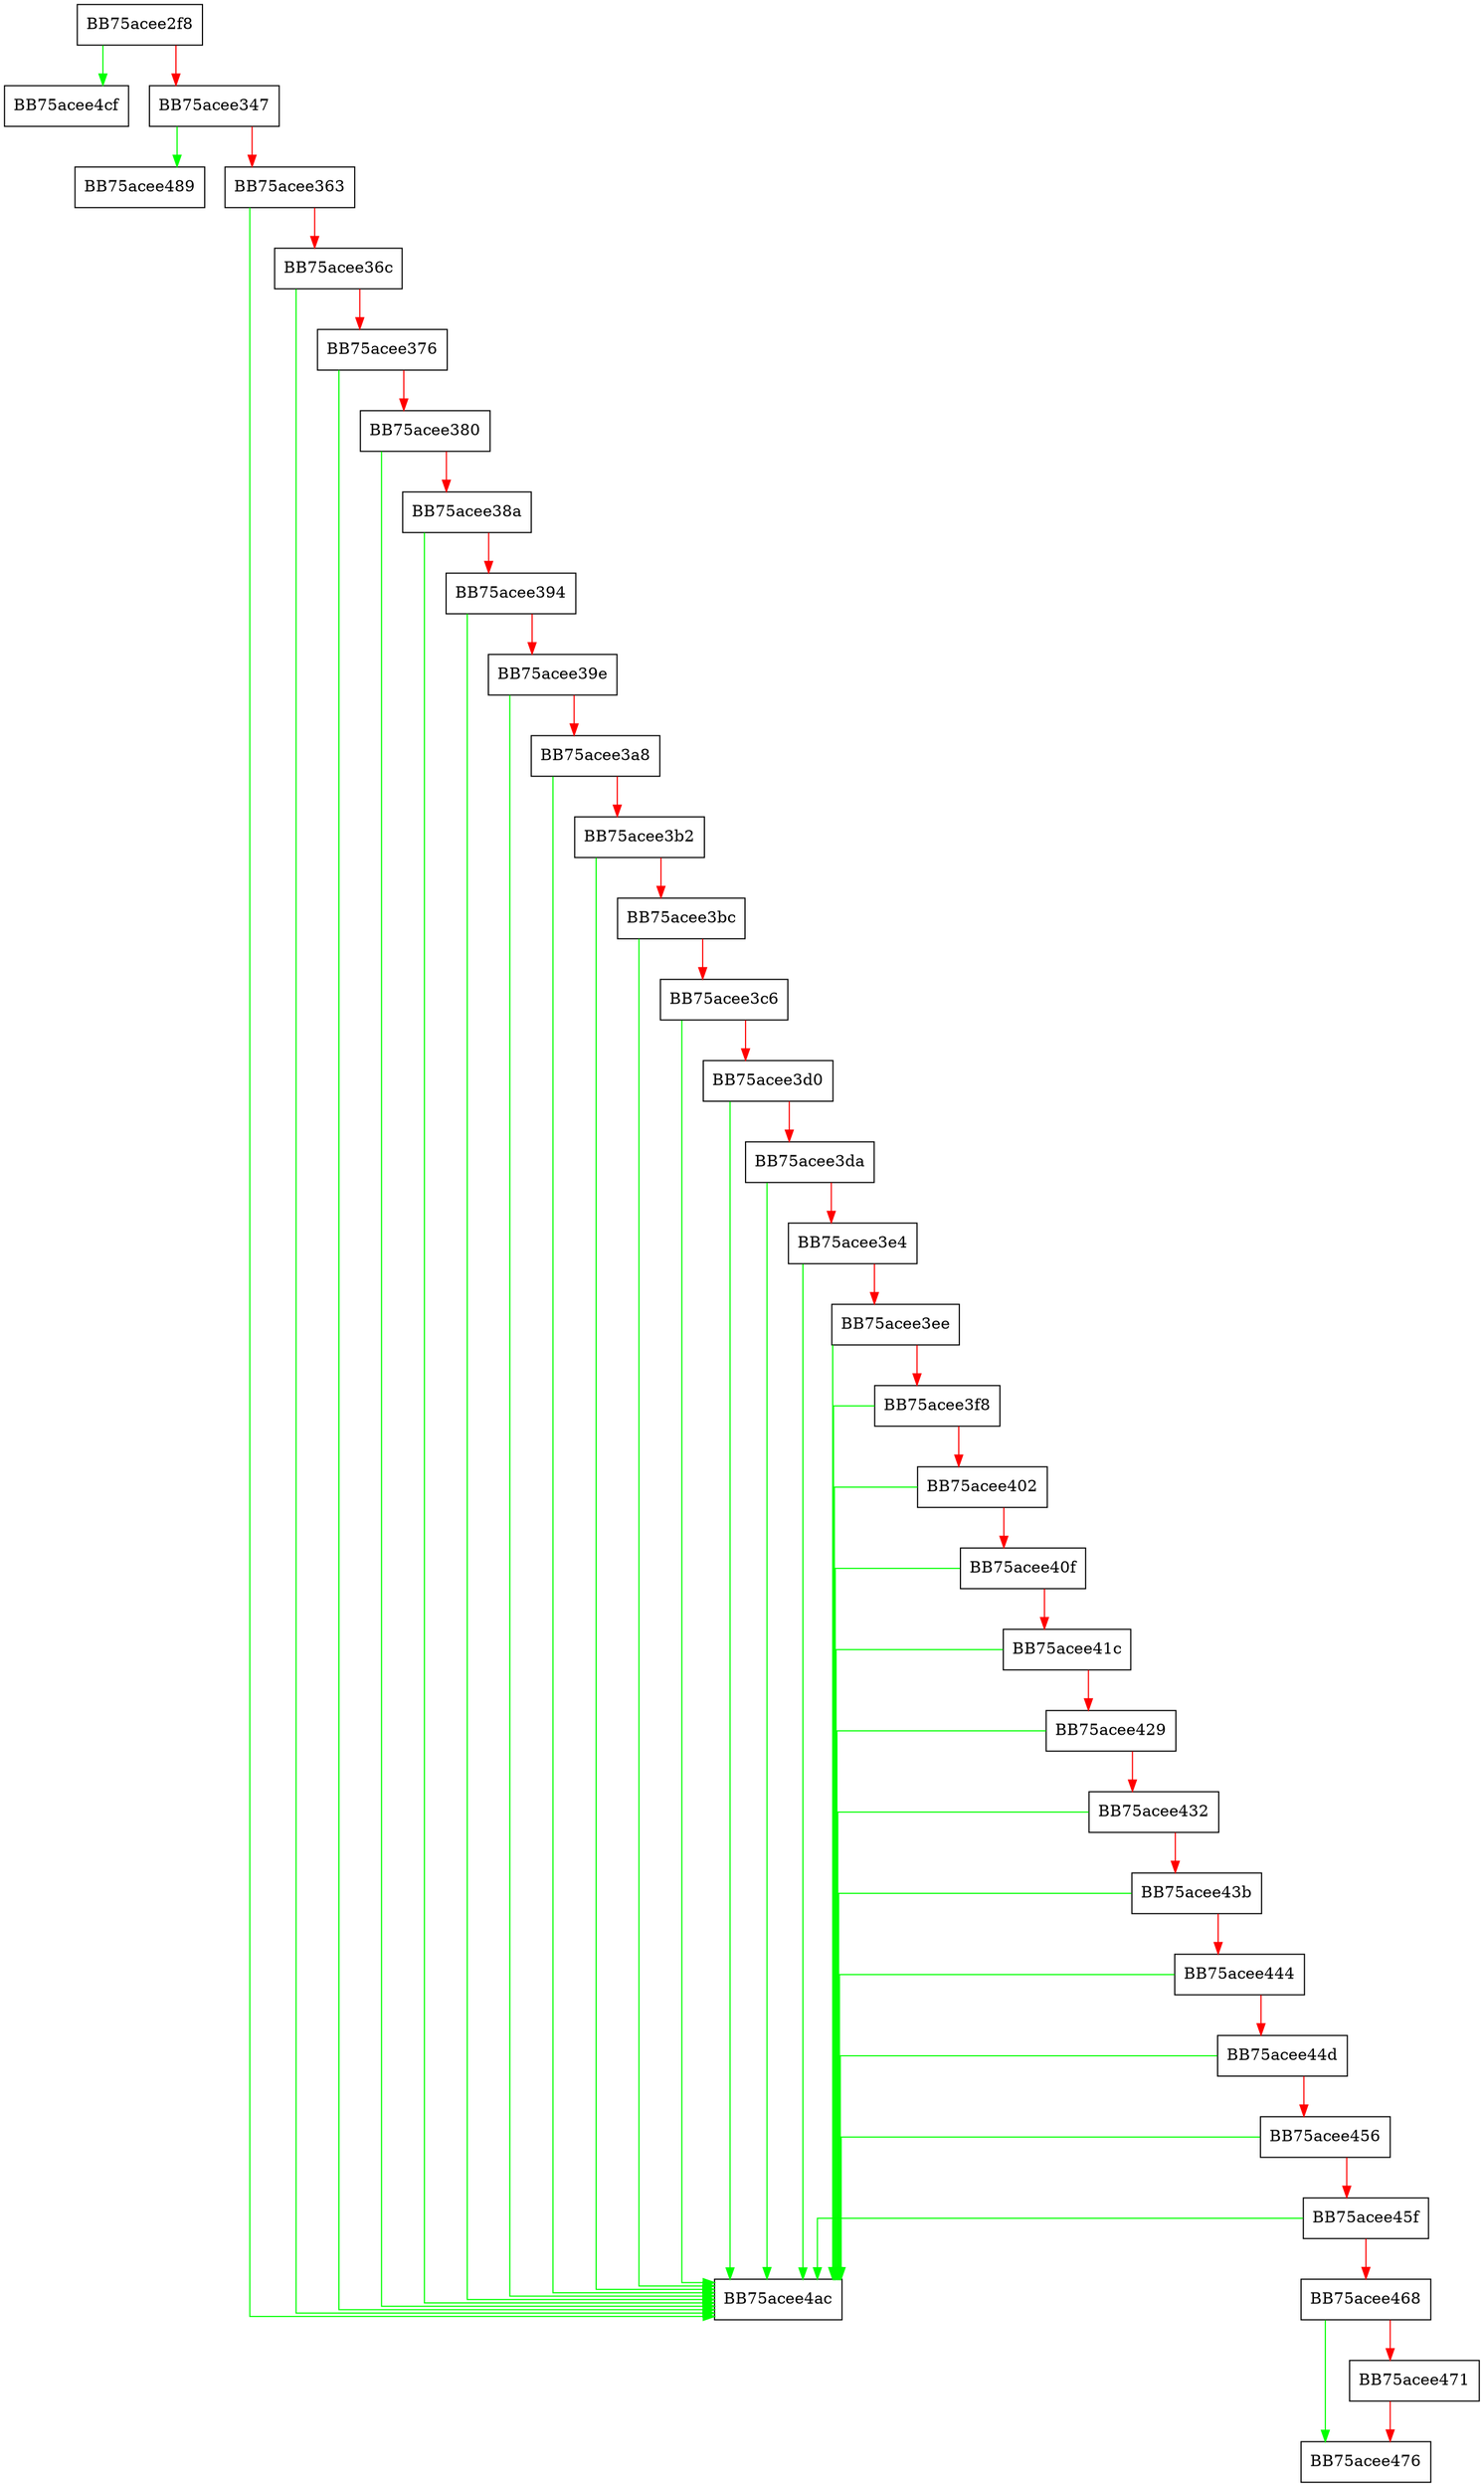 digraph sqlite_connection {
  node [shape="box"];
  graph [splines=ortho];
  BB75acee2f8 -> BB75acee4cf [color="green"];
  BB75acee2f8 -> BB75acee347 [color="red"];
  BB75acee347 -> BB75acee489 [color="green"];
  BB75acee347 -> BB75acee363 [color="red"];
  BB75acee363 -> BB75acee4ac [color="green"];
  BB75acee363 -> BB75acee36c [color="red"];
  BB75acee36c -> BB75acee4ac [color="green"];
  BB75acee36c -> BB75acee376 [color="red"];
  BB75acee376 -> BB75acee4ac [color="green"];
  BB75acee376 -> BB75acee380 [color="red"];
  BB75acee380 -> BB75acee4ac [color="green"];
  BB75acee380 -> BB75acee38a [color="red"];
  BB75acee38a -> BB75acee4ac [color="green"];
  BB75acee38a -> BB75acee394 [color="red"];
  BB75acee394 -> BB75acee4ac [color="green"];
  BB75acee394 -> BB75acee39e [color="red"];
  BB75acee39e -> BB75acee4ac [color="green"];
  BB75acee39e -> BB75acee3a8 [color="red"];
  BB75acee3a8 -> BB75acee4ac [color="green"];
  BB75acee3a8 -> BB75acee3b2 [color="red"];
  BB75acee3b2 -> BB75acee4ac [color="green"];
  BB75acee3b2 -> BB75acee3bc [color="red"];
  BB75acee3bc -> BB75acee4ac [color="green"];
  BB75acee3bc -> BB75acee3c6 [color="red"];
  BB75acee3c6 -> BB75acee4ac [color="green"];
  BB75acee3c6 -> BB75acee3d0 [color="red"];
  BB75acee3d0 -> BB75acee4ac [color="green"];
  BB75acee3d0 -> BB75acee3da [color="red"];
  BB75acee3da -> BB75acee4ac [color="green"];
  BB75acee3da -> BB75acee3e4 [color="red"];
  BB75acee3e4 -> BB75acee4ac [color="green"];
  BB75acee3e4 -> BB75acee3ee [color="red"];
  BB75acee3ee -> BB75acee4ac [color="green"];
  BB75acee3ee -> BB75acee3f8 [color="red"];
  BB75acee3f8 -> BB75acee4ac [color="green"];
  BB75acee3f8 -> BB75acee402 [color="red"];
  BB75acee402 -> BB75acee4ac [color="green"];
  BB75acee402 -> BB75acee40f [color="red"];
  BB75acee40f -> BB75acee4ac [color="green"];
  BB75acee40f -> BB75acee41c [color="red"];
  BB75acee41c -> BB75acee4ac [color="green"];
  BB75acee41c -> BB75acee429 [color="red"];
  BB75acee429 -> BB75acee4ac [color="green"];
  BB75acee429 -> BB75acee432 [color="red"];
  BB75acee432 -> BB75acee4ac [color="green"];
  BB75acee432 -> BB75acee43b [color="red"];
  BB75acee43b -> BB75acee4ac [color="green"];
  BB75acee43b -> BB75acee444 [color="red"];
  BB75acee444 -> BB75acee4ac [color="green"];
  BB75acee444 -> BB75acee44d [color="red"];
  BB75acee44d -> BB75acee4ac [color="green"];
  BB75acee44d -> BB75acee456 [color="red"];
  BB75acee456 -> BB75acee4ac [color="green"];
  BB75acee456 -> BB75acee45f [color="red"];
  BB75acee45f -> BB75acee4ac [color="green"];
  BB75acee45f -> BB75acee468 [color="red"];
  BB75acee468 -> BB75acee476 [color="green"];
  BB75acee468 -> BB75acee471 [color="red"];
  BB75acee471 -> BB75acee476 [color="red"];
}